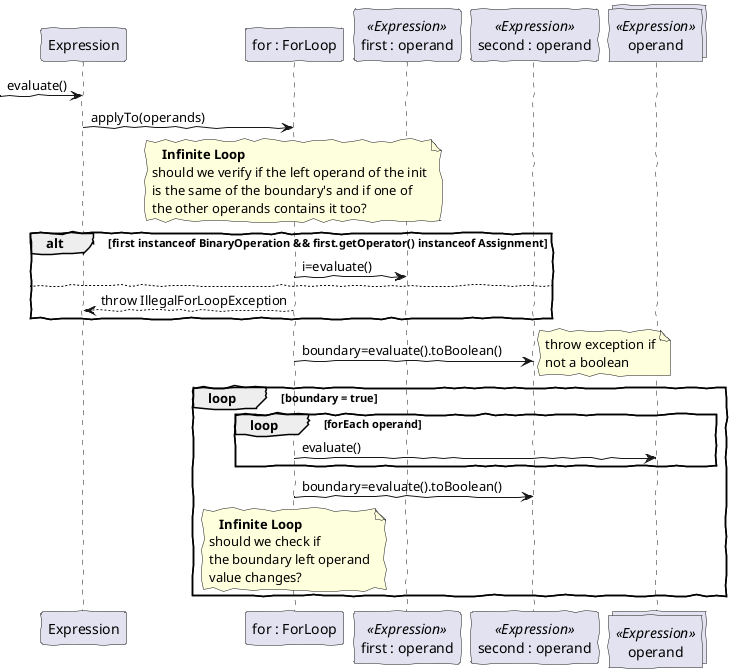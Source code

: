 @startuml for_loop_sd.png

'http://plantuml.com/skinparam.html'
skinparam handwritten true
skinparam defaultFontName FG Virgil
skinparam shadowing false

participant Expression
participant "for : ForLoop" as for
participant "first : operand" as init <<Expression>>
participant "second : operand" as condition <<Expression>>
collections operand <<Expression>>

[-> Expression: evaluate()
Expression->for: applyTo(operands)
note over of for
    <b>Infinite Loop</b>
	should we verify if the left operand of the init
	is the same of the boundary's and if one of
	the other operands contains it too?
end note
alt first instanceof BinaryOperation && first.getOperator() instanceof Assignment
for->init: i=evaluate()
else
for-->Expression:throw IllegalForLoopException
end
for->condition: boundary=evaluate().toBoolean()
note right : throw exception if\nnot a boolean
loop boundary = true
loop forEach operand
for->operand: evaluate()
end
for->condition: boundary=evaluate().toBoolean()
note over of for
    <b>Infinite Loop</b>
	should we check if
	the boundary left operand
	value changes?
end note
end

@enduml